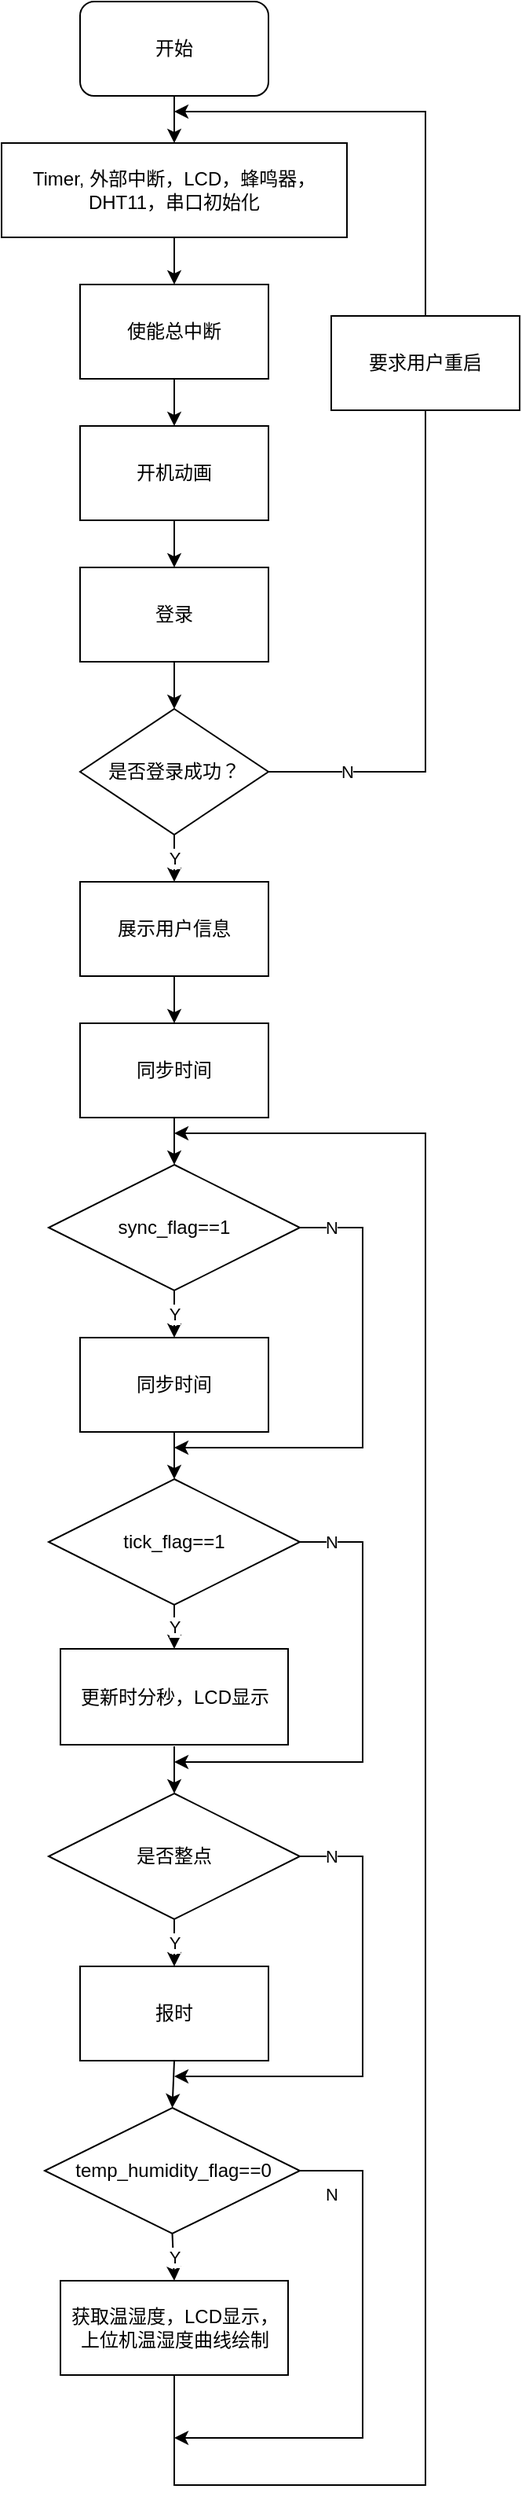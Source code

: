 <mxfile version="18.0.7" type="github">
  <diagram id="Pk1WaKfEVBQrjy4hXmLU" name="Page-1">
    <mxGraphModel dx="1148" dy="695" grid="1" gridSize="10" guides="1" tooltips="1" connect="1" arrows="1" fold="1" page="1" pageScale="1" pageWidth="827" pageHeight="1169" math="0" shadow="0">
      <root>
        <mxCell id="0" />
        <mxCell id="1" parent="0" />
        <mxCell id="WP3P4KRO0f5SoItJVGP2-1" value="开始" style="rounded=1;whiteSpace=wrap;html=1;" vertex="1" parent="1">
          <mxGeometry x="340" y="60" width="120" height="60" as="geometry" />
        </mxCell>
        <mxCell id="WP3P4KRO0f5SoItJVGP2-2" value="Timer, 外部中断，LCD，蜂鸣器，DHT11，串口初始化" style="rounded=0;whiteSpace=wrap;html=1;" vertex="1" parent="1">
          <mxGeometry x="290" y="150" width="220" height="60" as="geometry" />
        </mxCell>
        <mxCell id="WP3P4KRO0f5SoItJVGP2-3" value="使能总中断" style="rounded=0;whiteSpace=wrap;html=1;" vertex="1" parent="1">
          <mxGeometry x="340" y="240" width="120" height="60" as="geometry" />
        </mxCell>
        <mxCell id="WP3P4KRO0f5SoItJVGP2-4" value="开机动画" style="rounded=0;whiteSpace=wrap;html=1;" vertex="1" parent="1">
          <mxGeometry x="340" y="330" width="120" height="60" as="geometry" />
        </mxCell>
        <mxCell id="WP3P4KRO0f5SoItJVGP2-5" value="登录" style="rounded=0;whiteSpace=wrap;html=1;" vertex="1" parent="1">
          <mxGeometry x="340" y="420" width="120" height="60" as="geometry" />
        </mxCell>
        <mxCell id="WP3P4KRO0f5SoItJVGP2-6" value="是否登录成功？" style="rhombus;whiteSpace=wrap;html=1;" vertex="1" parent="1">
          <mxGeometry x="340" y="510" width="120" height="80" as="geometry" />
        </mxCell>
        <mxCell id="WP3P4KRO0f5SoItJVGP2-7" value="展示用户信息" style="rounded=0;whiteSpace=wrap;html=1;" vertex="1" parent="1">
          <mxGeometry x="340" y="620" width="120" height="60" as="geometry" />
        </mxCell>
        <mxCell id="WP3P4KRO0f5SoItJVGP2-8" value="同步时间" style="rounded=0;whiteSpace=wrap;html=1;" vertex="1" parent="1">
          <mxGeometry x="340" y="710" width="120" height="60" as="geometry" />
        </mxCell>
        <mxCell id="WP3P4KRO0f5SoItJVGP2-9" value="sync_flag==1" style="rhombus;whiteSpace=wrap;html=1;" vertex="1" parent="1">
          <mxGeometry x="320" y="800" width="160" height="80" as="geometry" />
        </mxCell>
        <mxCell id="WP3P4KRO0f5SoItJVGP2-10" value="同步时间" style="rounded=0;whiteSpace=wrap;html=1;" vertex="1" parent="1">
          <mxGeometry x="340" y="910" width="120" height="60" as="geometry" />
        </mxCell>
        <mxCell id="WP3P4KRO0f5SoItJVGP2-11" value="tick_flag==1" style="rhombus;whiteSpace=wrap;html=1;" vertex="1" parent="1">
          <mxGeometry x="320" y="1000" width="160" height="80" as="geometry" />
        </mxCell>
        <mxCell id="WP3P4KRO0f5SoItJVGP2-12" value="更新时分秒，LCD显示" style="rounded=0;whiteSpace=wrap;html=1;" vertex="1" parent="1">
          <mxGeometry x="327.5" y="1108" width="145" height="61" as="geometry" />
        </mxCell>
        <mxCell id="WP3P4KRO0f5SoItJVGP2-13" value="是否整点" style="rhombus;whiteSpace=wrap;html=1;" vertex="1" parent="1">
          <mxGeometry x="320" y="1200" width="160" height="80" as="geometry" />
        </mxCell>
        <mxCell id="WP3P4KRO0f5SoItJVGP2-14" value="报时" style="rounded=0;whiteSpace=wrap;html=1;" vertex="1" parent="1">
          <mxGeometry x="340" y="1310" width="120" height="60" as="geometry" />
        </mxCell>
        <mxCell id="WP3P4KRO0f5SoItJVGP2-15" value="temp_humidity_flag==0" style="rhombus;whiteSpace=wrap;html=1;" vertex="1" parent="1">
          <mxGeometry x="317.5" y="1400" width="162.5" height="80" as="geometry" />
        </mxCell>
        <mxCell id="WP3P4KRO0f5SoItJVGP2-16" value="获取温湿度，LCD显示，上位机温湿度曲线绘制" style="rounded=0;whiteSpace=wrap;html=1;" vertex="1" parent="1">
          <mxGeometry x="327.5" y="1510" width="145" height="60" as="geometry" />
        </mxCell>
        <mxCell id="WP3P4KRO0f5SoItJVGP2-17" value="" style="endArrow=classic;html=1;rounded=0;exitX=0.5;exitY=1;exitDx=0;exitDy=0;entryX=0.5;entryY=0;entryDx=0;entryDy=0;" edge="1" parent="1" source="WP3P4KRO0f5SoItJVGP2-1" target="WP3P4KRO0f5SoItJVGP2-2">
          <mxGeometry width="50" height="50" relative="1" as="geometry">
            <mxPoint x="390" y="190" as="sourcePoint" />
            <mxPoint x="440" y="140" as="targetPoint" />
          </mxGeometry>
        </mxCell>
        <mxCell id="WP3P4KRO0f5SoItJVGP2-18" value="" style="endArrow=classic;html=1;rounded=0;exitX=0.5;exitY=1;exitDx=0;exitDy=0;" edge="1" parent="1" source="WP3P4KRO0f5SoItJVGP2-2" target="WP3P4KRO0f5SoItJVGP2-3">
          <mxGeometry width="50" height="50" relative="1" as="geometry">
            <mxPoint x="390" y="450" as="sourcePoint" />
            <mxPoint x="440" y="400" as="targetPoint" />
          </mxGeometry>
        </mxCell>
        <mxCell id="WP3P4KRO0f5SoItJVGP2-19" value="" style="endArrow=classic;html=1;rounded=0;exitX=0.5;exitY=1;exitDx=0;exitDy=0;" edge="1" parent="1" source="WP3P4KRO0f5SoItJVGP2-3" target="WP3P4KRO0f5SoItJVGP2-4">
          <mxGeometry width="50" height="50" relative="1" as="geometry">
            <mxPoint x="390" y="420" as="sourcePoint" />
            <mxPoint x="440" y="370" as="targetPoint" />
          </mxGeometry>
        </mxCell>
        <mxCell id="WP3P4KRO0f5SoItJVGP2-20" value="" style="endArrow=classic;html=1;rounded=0;exitX=0.5;exitY=1;exitDx=0;exitDy=0;entryX=0.5;entryY=0;entryDx=0;entryDy=0;" edge="1" parent="1" source="WP3P4KRO0f5SoItJVGP2-4" target="WP3P4KRO0f5SoItJVGP2-5">
          <mxGeometry width="50" height="50" relative="1" as="geometry">
            <mxPoint x="390" y="420" as="sourcePoint" />
            <mxPoint x="440" y="370" as="targetPoint" />
          </mxGeometry>
        </mxCell>
        <mxCell id="WP3P4KRO0f5SoItJVGP2-21" value="" style="endArrow=classic;html=1;rounded=0;exitX=0.5;exitY=1;exitDx=0;exitDy=0;" edge="1" parent="1" source="WP3P4KRO0f5SoItJVGP2-5" target="WP3P4KRO0f5SoItJVGP2-6">
          <mxGeometry width="50" height="50" relative="1" as="geometry">
            <mxPoint x="390" y="650" as="sourcePoint" />
            <mxPoint x="440" y="600" as="targetPoint" />
          </mxGeometry>
        </mxCell>
        <mxCell id="WP3P4KRO0f5SoItJVGP2-22" value="" style="endArrow=classic;html=1;rounded=0;exitX=0.5;exitY=1;exitDx=0;exitDy=0;entryX=0.5;entryY=0;entryDx=0;entryDy=0;" edge="1" parent="1" source="WP3P4KRO0f5SoItJVGP2-6" target="WP3P4KRO0f5SoItJVGP2-7">
          <mxGeometry relative="1" as="geometry">
            <mxPoint x="330" y="460" as="sourcePoint" />
            <mxPoint x="490" y="460" as="targetPoint" />
          </mxGeometry>
        </mxCell>
        <mxCell id="WP3P4KRO0f5SoItJVGP2-23" value="Y" style="edgeLabel;resizable=0;html=1;align=center;verticalAlign=middle;" connectable="0" vertex="1" parent="WP3P4KRO0f5SoItJVGP2-22">
          <mxGeometry relative="1" as="geometry" />
        </mxCell>
        <mxCell id="WP3P4KRO0f5SoItJVGP2-25" value="" style="endArrow=classic;html=1;rounded=0;exitX=1;exitY=0.5;exitDx=0;exitDy=0;" edge="1" parent="1" source="WP3P4KRO0f5SoItJVGP2-6">
          <mxGeometry relative="1" as="geometry">
            <mxPoint x="330" y="360" as="sourcePoint" />
            <mxPoint x="400" y="130" as="targetPoint" />
            <Array as="points">
              <mxPoint x="560" y="550" />
              <mxPoint x="560" y="130" />
              <mxPoint x="490" y="130" />
              <mxPoint x="440" y="130" />
            </Array>
          </mxGeometry>
        </mxCell>
        <mxCell id="WP3P4KRO0f5SoItJVGP2-26" value="N" style="edgeLabel;resizable=0;html=1;align=center;verticalAlign=middle;" connectable="0" vertex="1" parent="WP3P4KRO0f5SoItJVGP2-25">
          <mxGeometry relative="1" as="geometry">
            <mxPoint x="-50" y="240" as="offset" />
          </mxGeometry>
        </mxCell>
        <mxCell id="WP3P4KRO0f5SoItJVGP2-28" value="" style="endArrow=classic;html=1;rounded=0;exitX=0.5;exitY=1;exitDx=0;exitDy=0;entryX=0.5;entryY=0;entryDx=0;entryDy=0;" edge="1" parent="1" source="WP3P4KRO0f5SoItJVGP2-7" target="WP3P4KRO0f5SoItJVGP2-8">
          <mxGeometry width="50" height="50" relative="1" as="geometry">
            <mxPoint x="390" y="670" as="sourcePoint" />
            <mxPoint x="440" y="620" as="targetPoint" />
          </mxGeometry>
        </mxCell>
        <mxCell id="WP3P4KRO0f5SoItJVGP2-29" value="" style="endArrow=classic;html=1;rounded=0;exitX=0.5;exitY=1;exitDx=0;exitDy=0;" edge="1" parent="1" source="WP3P4KRO0f5SoItJVGP2-8" target="WP3P4KRO0f5SoItJVGP2-9">
          <mxGeometry width="50" height="50" relative="1" as="geometry">
            <mxPoint x="390" y="940" as="sourcePoint" />
            <mxPoint x="440" y="890" as="targetPoint" />
          </mxGeometry>
        </mxCell>
        <mxCell id="WP3P4KRO0f5SoItJVGP2-32" value="Y" style="endArrow=classic;html=1;rounded=0;exitX=0.5;exitY=1;exitDx=0;exitDy=0;entryX=0.5;entryY=0;entryDx=0;entryDy=0;" edge="1" parent="1" source="WP3P4KRO0f5SoItJVGP2-9" target="WP3P4KRO0f5SoItJVGP2-10">
          <mxGeometry relative="1" as="geometry">
            <mxPoint x="330" y="950" as="sourcePoint" />
            <mxPoint x="490" y="950" as="targetPoint" />
          </mxGeometry>
        </mxCell>
        <mxCell id="WP3P4KRO0f5SoItJVGP2-33" value="Y" style="edgeLabel;resizable=0;html=1;align=center;verticalAlign=middle;" connectable="0" vertex="1" parent="WP3P4KRO0f5SoItJVGP2-32">
          <mxGeometry relative="1" as="geometry" />
        </mxCell>
        <mxCell id="WP3P4KRO0f5SoItJVGP2-41" value="" style="endArrow=classic;html=1;rounded=0;exitX=0.5;exitY=1;exitDx=0;exitDy=0;entryX=0.5;entryY=0;entryDx=0;entryDy=0;" edge="1" parent="1" source="WP3P4KRO0f5SoItJVGP2-10" target="WP3P4KRO0f5SoItJVGP2-11">
          <mxGeometry width="50" height="50" relative="1" as="geometry">
            <mxPoint x="390" y="1040" as="sourcePoint" />
            <mxPoint x="440" y="990" as="targetPoint" />
          </mxGeometry>
        </mxCell>
        <mxCell id="WP3P4KRO0f5SoItJVGP2-42" value="" style="endArrow=classic;html=1;rounded=0;exitX=0.5;exitY=1;exitDx=0;exitDy=0;entryX=0.5;entryY=0;entryDx=0;entryDy=0;" edge="1" parent="1" source="WP3P4KRO0f5SoItJVGP2-11" target="WP3P4KRO0f5SoItJVGP2-12">
          <mxGeometry relative="1" as="geometry">
            <mxPoint x="360" y="1010" as="sourcePoint" />
            <mxPoint x="460" y="1010" as="targetPoint" />
            <Array as="points" />
          </mxGeometry>
        </mxCell>
        <mxCell id="WP3P4KRO0f5SoItJVGP2-43" value="Y" style="edgeLabel;resizable=0;html=1;align=center;verticalAlign=middle;" connectable="0" vertex="1" parent="WP3P4KRO0f5SoItJVGP2-42">
          <mxGeometry relative="1" as="geometry" />
        </mxCell>
        <mxCell id="WP3P4KRO0f5SoItJVGP2-44" value="" style="endArrow=classic;html=1;rounded=0;entryX=0.5;entryY=0;entryDx=0;entryDy=0;" edge="1" parent="1" target="WP3P4KRO0f5SoItJVGP2-13">
          <mxGeometry width="50" height="50" relative="1" as="geometry">
            <mxPoint x="400" y="1170" as="sourcePoint" />
            <mxPoint x="440" y="1220" as="targetPoint" />
          </mxGeometry>
        </mxCell>
        <mxCell id="WP3P4KRO0f5SoItJVGP2-45" value="" style="endArrow=classic;html=1;rounded=0;exitX=0.5;exitY=1;exitDx=0;exitDy=0;entryX=0.5;entryY=0;entryDx=0;entryDy=0;" edge="1" parent="1" source="WP3P4KRO0f5SoItJVGP2-13" target="WP3P4KRO0f5SoItJVGP2-14">
          <mxGeometry relative="1" as="geometry">
            <mxPoint x="360" y="1450" as="sourcePoint" />
            <mxPoint x="460" y="1450" as="targetPoint" />
          </mxGeometry>
        </mxCell>
        <mxCell id="WP3P4KRO0f5SoItJVGP2-46" value="Y" style="edgeLabel;resizable=0;html=1;align=center;verticalAlign=middle;" connectable="0" vertex="1" parent="WP3P4KRO0f5SoItJVGP2-45">
          <mxGeometry relative="1" as="geometry" />
        </mxCell>
        <mxCell id="WP3P4KRO0f5SoItJVGP2-47" value="" style="endArrow=classic;html=1;rounded=0;exitX=0.5;exitY=1;exitDx=0;exitDy=0;entryX=0.5;entryY=0;entryDx=0;entryDy=0;" edge="1" parent="1" source="WP3P4KRO0f5SoItJVGP2-14" target="WP3P4KRO0f5SoItJVGP2-15">
          <mxGeometry width="50" height="50" relative="1" as="geometry">
            <mxPoint x="390" y="1470" as="sourcePoint" />
            <mxPoint x="440" y="1420" as="targetPoint" />
          </mxGeometry>
        </mxCell>
        <mxCell id="WP3P4KRO0f5SoItJVGP2-48" value="" style="endArrow=classic;html=1;rounded=0;exitX=0.5;exitY=1;exitDx=0;exitDy=0;entryX=0.5;entryY=0;entryDx=0;entryDy=0;" edge="1" parent="1" source="WP3P4KRO0f5SoItJVGP2-15" target="WP3P4KRO0f5SoItJVGP2-16">
          <mxGeometry relative="1" as="geometry">
            <mxPoint x="360" y="1450" as="sourcePoint" />
            <mxPoint x="460" y="1450" as="targetPoint" />
          </mxGeometry>
        </mxCell>
        <mxCell id="WP3P4KRO0f5SoItJVGP2-49" value="Y" style="edgeLabel;resizable=0;html=1;align=center;verticalAlign=middle;" connectable="0" vertex="1" parent="WP3P4KRO0f5SoItJVGP2-48">
          <mxGeometry relative="1" as="geometry" />
        </mxCell>
        <mxCell id="WP3P4KRO0f5SoItJVGP2-50" value="" style="endArrow=classic;html=1;rounded=0;exitX=1;exitY=0.5;exitDx=0;exitDy=0;" edge="1" parent="1" source="WP3P4KRO0f5SoItJVGP2-9">
          <mxGeometry relative="1" as="geometry">
            <mxPoint x="360" y="950" as="sourcePoint" />
            <mxPoint x="400" y="980" as="targetPoint" />
            <Array as="points">
              <mxPoint x="520" y="840" />
              <mxPoint x="520" y="980" />
            </Array>
          </mxGeometry>
        </mxCell>
        <mxCell id="WP3P4KRO0f5SoItJVGP2-51" value="N" style="edgeLabel;resizable=0;html=1;align=center;verticalAlign=middle;" connectable="0" vertex="1" parent="WP3P4KRO0f5SoItJVGP2-50">
          <mxGeometry relative="1" as="geometry">
            <mxPoint x="-20" y="-110" as="offset" />
          </mxGeometry>
        </mxCell>
        <mxCell id="WP3P4KRO0f5SoItJVGP2-52" value="" style="endArrow=classic;html=1;rounded=0;exitX=1;exitY=0.5;exitDx=0;exitDy=0;" edge="1" parent="1">
          <mxGeometry relative="1" as="geometry">
            <mxPoint x="480" y="1040" as="sourcePoint" />
            <mxPoint x="400" y="1180" as="targetPoint" />
            <Array as="points">
              <mxPoint x="520" y="1040" />
              <mxPoint x="520" y="1180" />
            </Array>
          </mxGeometry>
        </mxCell>
        <mxCell id="WP3P4KRO0f5SoItJVGP2-53" value="N" style="edgeLabel;resizable=0;html=1;align=center;verticalAlign=middle;" connectable="0" vertex="1" parent="WP3P4KRO0f5SoItJVGP2-52">
          <mxGeometry relative="1" as="geometry">
            <mxPoint x="-20" y="-110" as="offset" />
          </mxGeometry>
        </mxCell>
        <mxCell id="WP3P4KRO0f5SoItJVGP2-54" value="" style="endArrow=classic;html=1;rounded=0;exitX=1;exitY=0.5;exitDx=0;exitDy=0;" edge="1" parent="1">
          <mxGeometry relative="1" as="geometry">
            <mxPoint x="480" y="1240" as="sourcePoint" />
            <mxPoint x="400" y="1380" as="targetPoint" />
            <Array as="points">
              <mxPoint x="520" y="1240" />
              <mxPoint x="520" y="1380" />
            </Array>
          </mxGeometry>
        </mxCell>
        <mxCell id="WP3P4KRO0f5SoItJVGP2-55" value="N" style="edgeLabel;resizable=0;html=1;align=center;verticalAlign=middle;" connectable="0" vertex="1" parent="WP3P4KRO0f5SoItJVGP2-54">
          <mxGeometry relative="1" as="geometry">
            <mxPoint x="-20" y="-110" as="offset" />
          </mxGeometry>
        </mxCell>
        <mxCell id="WP3P4KRO0f5SoItJVGP2-56" value="" style="endArrow=classic;html=1;rounded=0;exitX=1;exitY=0.5;exitDx=0;exitDy=0;" edge="1" parent="1">
          <mxGeometry relative="1" as="geometry">
            <mxPoint x="480" y="1440" as="sourcePoint" />
            <mxPoint x="400" y="1610" as="targetPoint" />
            <Array as="points">
              <mxPoint x="520" y="1440" />
              <mxPoint x="520" y="1610" />
            </Array>
          </mxGeometry>
        </mxCell>
        <mxCell id="WP3P4KRO0f5SoItJVGP2-57" value="N" style="edgeLabel;resizable=0;html=1;align=center;verticalAlign=middle;" connectable="0" vertex="1" parent="WP3P4KRO0f5SoItJVGP2-56">
          <mxGeometry relative="1" as="geometry">
            <mxPoint x="-20" y="-110" as="offset" />
          </mxGeometry>
        </mxCell>
        <mxCell id="WP3P4KRO0f5SoItJVGP2-60" value="" style="endArrow=classic;html=1;rounded=0;exitX=0.5;exitY=1;exitDx=0;exitDy=0;" edge="1" parent="1" source="WP3P4KRO0f5SoItJVGP2-16">
          <mxGeometry width="50" height="50" relative="1" as="geometry">
            <mxPoint x="390" y="1520" as="sourcePoint" />
            <mxPoint x="400" y="780" as="targetPoint" />
            <Array as="points">
              <mxPoint x="400" y="1640" />
              <mxPoint x="520" y="1640" />
              <mxPoint x="560" y="1640" />
              <mxPoint x="560" y="780" />
            </Array>
          </mxGeometry>
        </mxCell>
        <mxCell id="WP3P4KRO0f5SoItJVGP2-61" value="要求用户重启" style="rounded=0;whiteSpace=wrap;html=1;" vertex="1" parent="1">
          <mxGeometry x="500" y="260" width="120" height="60" as="geometry" />
        </mxCell>
      </root>
    </mxGraphModel>
  </diagram>
</mxfile>
